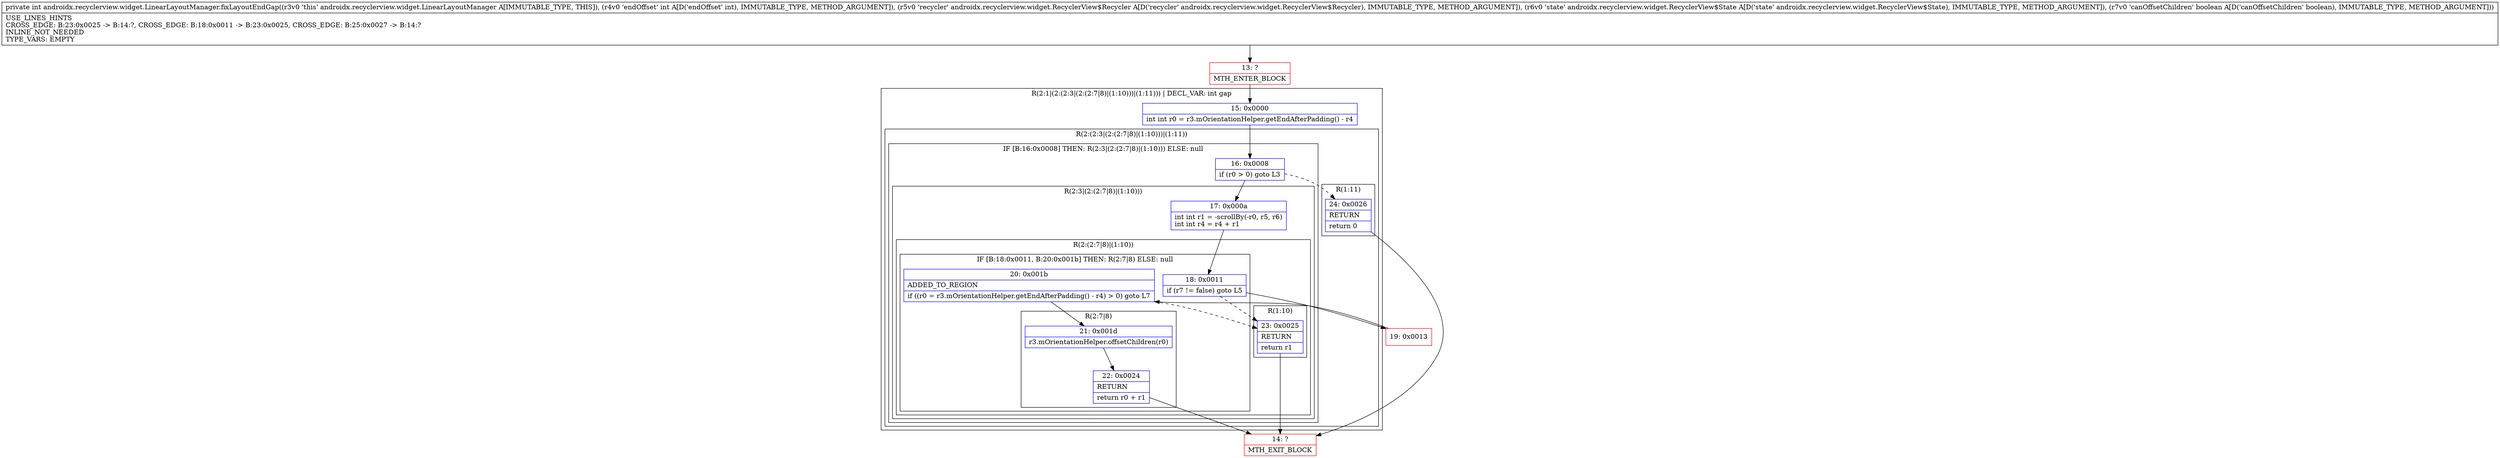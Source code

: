 digraph "CFG forandroidx.recyclerview.widget.LinearLayoutManager.fixLayoutEndGap(ILandroidx\/recyclerview\/widget\/RecyclerView$Recycler;Landroidx\/recyclerview\/widget\/RecyclerView$State;Z)I" {
subgraph cluster_Region_116344231 {
label = "R(2:1|(2:(2:3|(2:(2:7|8)|(1:10)))|(1:11))) | DECL_VAR: int gap\l";
node [shape=record,color=blue];
Node_15 [shape=record,label="{15\:\ 0x0000|int int r0 = r3.mOrientationHelper.getEndAfterPadding() \- r4\l}"];
subgraph cluster_Region_1740177399 {
label = "R(2:(2:3|(2:(2:7|8)|(1:10)))|(1:11))";
node [shape=record,color=blue];
subgraph cluster_IfRegion_473798814 {
label = "IF [B:16:0x0008] THEN: R(2:3|(2:(2:7|8)|(1:10))) ELSE: null";
node [shape=record,color=blue];
Node_16 [shape=record,label="{16\:\ 0x0008|if (r0 \> 0) goto L3\l}"];
subgraph cluster_Region_294980012 {
label = "R(2:3|(2:(2:7|8)|(1:10)))";
node [shape=record,color=blue];
Node_17 [shape=record,label="{17\:\ 0x000a|int int r1 = \-scrollBy(\-r0, r5, r6)\lint int r4 = r4 + r1\l}"];
subgraph cluster_Region_812136960 {
label = "R(2:(2:7|8)|(1:10))";
node [shape=record,color=blue];
subgraph cluster_IfRegion_437862268 {
label = "IF [B:18:0x0011, B:20:0x001b] THEN: R(2:7|8) ELSE: null";
node [shape=record,color=blue];
Node_18 [shape=record,label="{18\:\ 0x0011|if (r7 != false) goto L5\l}"];
Node_20 [shape=record,label="{20\:\ 0x001b|ADDED_TO_REGION\l|if ((r0 = r3.mOrientationHelper.getEndAfterPadding() \- r4) \> 0) goto L7\l}"];
subgraph cluster_Region_372117207 {
label = "R(2:7|8)";
node [shape=record,color=blue];
Node_21 [shape=record,label="{21\:\ 0x001d|r3.mOrientationHelper.offsetChildren(r0)\l}"];
Node_22 [shape=record,label="{22\:\ 0x0024|RETURN\l|return r0 + r1\l}"];
}
}
subgraph cluster_Region_1779479496 {
label = "R(1:10)";
node [shape=record,color=blue];
Node_23 [shape=record,label="{23\:\ 0x0025|RETURN\l|return r1\l}"];
}
}
}
}
subgraph cluster_Region_1758257181 {
label = "R(1:11)";
node [shape=record,color=blue];
Node_24 [shape=record,label="{24\:\ 0x0026|RETURN\l|return 0\l}"];
}
}
}
Node_13 [shape=record,color=red,label="{13\:\ ?|MTH_ENTER_BLOCK\l}"];
Node_19 [shape=record,color=red,label="{19\:\ 0x0013}"];
Node_14 [shape=record,color=red,label="{14\:\ ?|MTH_EXIT_BLOCK\l}"];
MethodNode[shape=record,label="{private int androidx.recyclerview.widget.LinearLayoutManager.fixLayoutEndGap((r3v0 'this' androidx.recyclerview.widget.LinearLayoutManager A[IMMUTABLE_TYPE, THIS]), (r4v0 'endOffset' int A[D('endOffset' int), IMMUTABLE_TYPE, METHOD_ARGUMENT]), (r5v0 'recycler' androidx.recyclerview.widget.RecyclerView$Recycler A[D('recycler' androidx.recyclerview.widget.RecyclerView$Recycler), IMMUTABLE_TYPE, METHOD_ARGUMENT]), (r6v0 'state' androidx.recyclerview.widget.RecyclerView$State A[D('state' androidx.recyclerview.widget.RecyclerView$State), IMMUTABLE_TYPE, METHOD_ARGUMENT]), (r7v0 'canOffsetChildren' boolean A[D('canOffsetChildren' boolean), IMMUTABLE_TYPE, METHOD_ARGUMENT]))  | USE_LINES_HINTS\lCROSS_EDGE: B:23:0x0025 \-\> B:14:?, CROSS_EDGE: B:18:0x0011 \-\> B:23:0x0025, CROSS_EDGE: B:25:0x0027 \-\> B:14:?\lINLINE_NOT_NEEDED\lTYPE_VARS: EMPTY\l}"];
MethodNode -> Node_13;Node_15 -> Node_16;
Node_16 -> Node_17;
Node_16 -> Node_24[style=dashed];
Node_17 -> Node_18;
Node_18 -> Node_19;
Node_18 -> Node_23[style=dashed];
Node_20 -> Node_21;
Node_20 -> Node_23[style=dashed];
Node_21 -> Node_22;
Node_22 -> Node_14;
Node_23 -> Node_14;
Node_24 -> Node_14;
Node_13 -> Node_15;
Node_19 -> Node_20;
}

